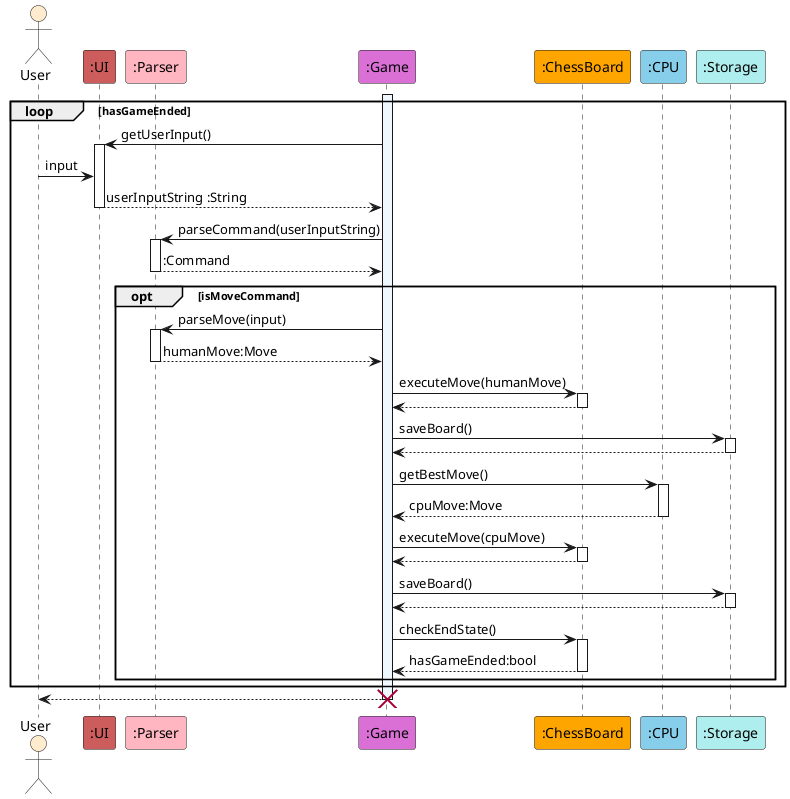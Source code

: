 @startuml GameSequence

actor User as user #BlanchedAlmond
participant ":UI" as ui #IndianRed
participant ":Parser" as parser #LightPink
participant ":Game" as game #Orchid
participant ":ChessBoard" as board #Orange
participant ":CPU" as cpu #SkyBlue
participant ":Storage" as storage #PaleTurquoise

activate game #AliceBlue

loop hasGameEnded

    game -> ui : getUserInput()
    activate ui
    user -> ui : input
    ui --> game : userInputString :String
    deactivate ui

    game -> parser : parseCommand(userInputString)
    activate parser
    parser --> game : :Command
    deactivate parser

    opt isMoveCommand

        game -> parser : parseMove(input)
        activate parser
        parser --> game : humanMove:Move
        deactivate parser

        game -> board : executeMove(humanMove)
        activate board
        board --> game
        deactivate board

        game -> storage : saveBoard()
        activate storage
        storage --> game
        deactivate storage

        game -> cpu : getBestMove()
        activate cpu
        cpu --> game : cpuMove:Move
        deactivate cpu

        game -> board : executeMove(cpuMove)
        activate board
        board --> game
        deactivate board

        game -> storage : saveBoard()
        activate storage
        storage --> game
        deactivate storage

        game -> board : checkEndState()
        activate board
        board --> game : hasGameEnded:bool
        deactivate board

    end

end

game --> user
destroy game

@enduml
